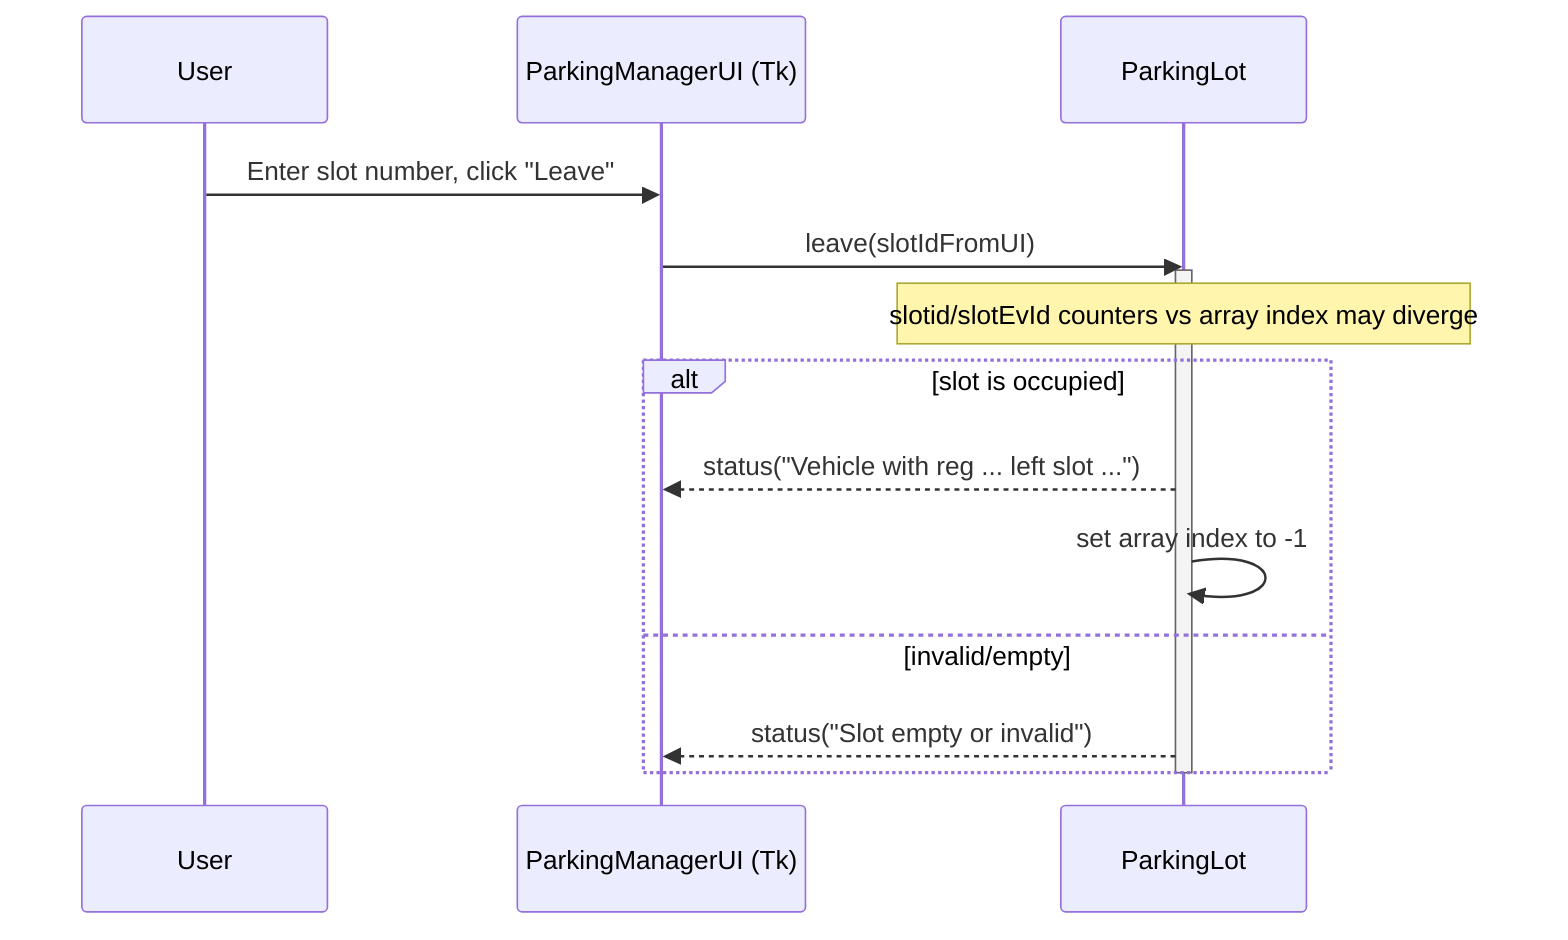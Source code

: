 sequenceDiagram
    participant User
    participant UI as ParkingManagerUI (Tk)
    participant Lot as ParkingLot

    User->>UI: Enter slot number, click "Leave"
    UI->>Lot: leave(slotIdFromUI)
    activate Lot
    Note over Lot: slotid/slotEvId counters vs array index may diverge
    alt slot is occupied
        Lot-->>UI: status("Vehicle with reg ... left slot ...")
        Lot->>Lot: set array index to -1
    else invalid/empty
        Lot-->>UI: status("Slot empty or invalid")
    end
    deactivate Lot
